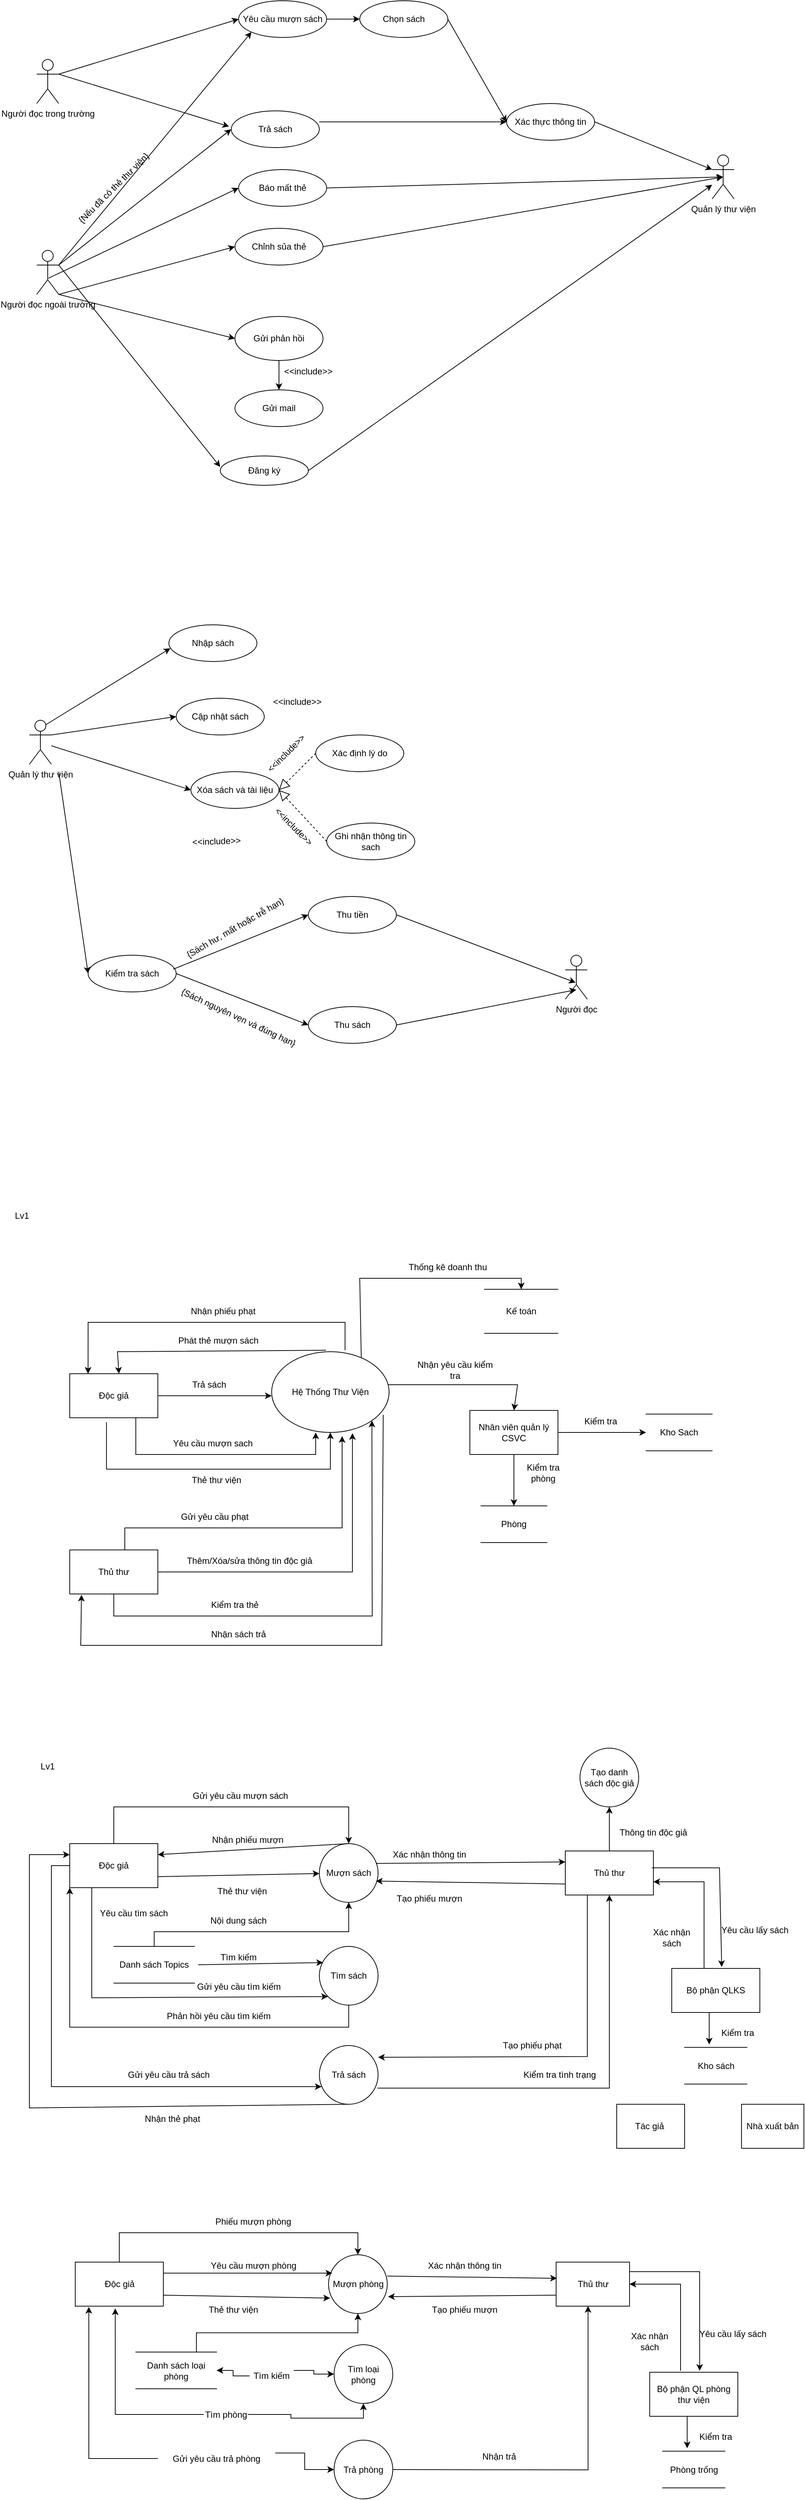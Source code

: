 <mxfile version="22.1.5" type="github">
  <diagram name="Page-1" id="CThevkXcVfSVk2Hkg_zm">
    <mxGraphModel dx="1386" dy="751" grid="1" gridSize="10" guides="1" tooltips="1" connect="1" arrows="1" fold="1" page="1" pageScale="1" pageWidth="1100" pageHeight="850" math="0" shadow="0">
      <root>
        <mxCell id="0" />
        <mxCell id="1" parent="0" />
        <mxCell id="GwhHAT8vdqStquLZt4F1-1" value="Người đọc trong trường" style="shape=umlActor;verticalLabelPosition=bottom;verticalAlign=top;html=1;" parent="1" vertex="1">
          <mxGeometry x="50" y="120" width="30" height="60" as="geometry" />
        </mxCell>
        <mxCell id="GwhHAT8vdqStquLZt4F1-3" value="Người đọc ngoài trường&lt;br&gt;" style="shape=umlActor;verticalLabelPosition=bottom;verticalAlign=top;html=1;" parent="1" vertex="1">
          <mxGeometry x="50" y="380" width="30" height="60" as="geometry" />
        </mxCell>
        <mxCell id="GwhHAT8vdqStquLZt4F1-9" value="Nhập sách" style="ellipse;whiteSpace=wrap;html=1;" parent="1" vertex="1">
          <mxGeometry x="230" y="890" width="120" height="50" as="geometry" />
        </mxCell>
        <mxCell id="GwhHAT8vdqStquLZt4F1-12" value="Xác thực thông tin&lt;br&gt;" style="ellipse;whiteSpace=wrap;html=1;" parent="1" vertex="1">
          <mxGeometry x="690" y="180" width="120" height="50" as="geometry" />
        </mxCell>
        <mxCell id="GwhHAT8vdqStquLZt4F1-13" value="Yêu cầu mượn sách" style="ellipse;whiteSpace=wrap;html=1;" parent="1" vertex="1">
          <mxGeometry x="325" y="40" width="120" height="50" as="geometry" />
        </mxCell>
        <mxCell id="GwhHAT8vdqStquLZt4F1-14" value="Đăng ký&lt;br&gt;" style="ellipse;whiteSpace=wrap;html=1;" parent="1" vertex="1">
          <mxGeometry x="300" y="660" width="120" height="40" as="geometry" />
        </mxCell>
        <mxCell id="GwhHAT8vdqStquLZt4F1-15" value="Trả sách&lt;br&gt;" style="ellipse;whiteSpace=wrap;html=1;" parent="1" vertex="1">
          <mxGeometry x="315" y="190" width="120" height="50" as="geometry" />
        </mxCell>
        <mxCell id="GwhHAT8vdqStquLZt4F1-16" value="Chọn sách" style="ellipse;whiteSpace=wrap;html=1;" parent="1" vertex="1">
          <mxGeometry x="490" y="40" width="120" height="50" as="geometry" />
        </mxCell>
        <mxCell id="GwhHAT8vdqStquLZt4F1-17" value="Chỉnh sủa thẻ" style="ellipse;whiteSpace=wrap;html=1;" parent="1" vertex="1">
          <mxGeometry x="320" y="350" width="120" height="50" as="geometry" />
        </mxCell>
        <mxCell id="GwhHAT8vdqStquLZt4F1-18" value="Báo mất thẻ&lt;br&gt;" style="ellipse;whiteSpace=wrap;html=1;" parent="1" vertex="1">
          <mxGeometry x="325" y="270" width="120" height="50" as="geometry" />
        </mxCell>
        <mxCell id="GwhHAT8vdqStquLZt4F1-23" value="Quản lý thư viện&lt;br&gt;" style="shape=umlActor;verticalLabelPosition=bottom;verticalAlign=top;html=1;" parent="1" vertex="1">
          <mxGeometry x="970" y="250" width="30" height="60" as="geometry" />
        </mxCell>
        <mxCell id="GwhHAT8vdqStquLZt4F1-29" value="{Nếu đã có thẻ thư viện}" style="text;html=1;strokeColor=none;fillColor=none;align=center;verticalAlign=middle;whiteSpace=wrap;rounded=0;rotation=-45;" parent="1" vertex="1">
          <mxGeometry x="80" y="280" width="150" height="30" as="geometry" />
        </mxCell>
        <mxCell id="GwhHAT8vdqStquLZt4F1-31" value="" style="endArrow=classic;html=1;rounded=0;exitX=1;exitY=0.333;exitDx=0;exitDy=0;exitPerimeter=0;entryX=0;entryY=0.372;entryDx=0;entryDy=0;entryPerimeter=0;" parent="1" source="GwhHAT8vdqStquLZt4F1-3" target="GwhHAT8vdqStquLZt4F1-14" edge="1">
          <mxGeometry width="50" height="50" relative="1" as="geometry">
            <mxPoint x="130" y="370" as="sourcePoint" />
            <mxPoint x="180" y="320" as="targetPoint" />
          </mxGeometry>
        </mxCell>
        <mxCell id="GwhHAT8vdqStquLZt4F1-32" value="" style="endArrow=classic;html=1;rounded=0;exitX=1;exitY=0.333;exitDx=0;exitDy=0;exitPerimeter=0;entryX=0;entryY=1;entryDx=0;entryDy=0;" parent="1" source="GwhHAT8vdqStquLZt4F1-3" target="GwhHAT8vdqStquLZt4F1-13" edge="1">
          <mxGeometry width="50" height="50" relative="1" as="geometry">
            <mxPoint x="90" y="410" as="sourcePoint" />
            <mxPoint x="210" y="640" as="targetPoint" />
          </mxGeometry>
        </mxCell>
        <mxCell id="GwhHAT8vdqStquLZt4F1-33" value="" style="endArrow=classic;html=1;rounded=0;exitX=1;exitY=0.333;exitDx=0;exitDy=0;exitPerimeter=0;entryX=0;entryY=0.5;entryDx=0;entryDy=0;" parent="1" source="GwhHAT8vdqStquLZt4F1-1" target="GwhHAT8vdqStquLZt4F1-13" edge="1">
          <mxGeometry width="50" height="50" relative="1" as="geometry">
            <mxPoint x="90" y="410" as="sourcePoint" />
            <mxPoint x="238" y="178" as="targetPoint" />
          </mxGeometry>
        </mxCell>
        <mxCell id="GwhHAT8vdqStquLZt4F1-35" value="" style="endArrow=classic;html=1;rounded=0;entryX=0;entryY=0.333;entryDx=0;entryDy=0;entryPerimeter=0;exitX=1;exitY=0.5;exitDx=0;exitDy=0;" parent="1" source="GwhHAT8vdqStquLZt4F1-12" target="GwhHAT8vdqStquLZt4F1-23" edge="1">
          <mxGeometry width="50" height="50" relative="1" as="geometry">
            <mxPoint x="520" y="410" as="sourcePoint" />
            <mxPoint x="570" y="360" as="targetPoint" />
          </mxGeometry>
        </mxCell>
        <mxCell id="GwhHAT8vdqStquLZt4F1-36" value="" style="endArrow=classic;html=1;rounded=0;exitX=1;exitY=0.333;exitDx=0;exitDy=0;exitPerimeter=0;entryX=0;entryY=0.5;entryDx=0;entryDy=0;" parent="1" source="GwhHAT8vdqStquLZt4F1-3" target="GwhHAT8vdqStquLZt4F1-15" edge="1">
          <mxGeometry width="50" height="50" relative="1" as="geometry">
            <mxPoint x="520" y="410" as="sourcePoint" />
            <mxPoint x="570" y="360" as="targetPoint" />
          </mxGeometry>
        </mxCell>
        <mxCell id="GwhHAT8vdqStquLZt4F1-39" value="" style="endArrow=classic;html=1;rounded=0;exitX=1;exitY=0.3;exitDx=0;exitDy=0;exitPerimeter=0;entryX=0;entryY=0.5;entryDx=0;entryDy=0;" parent="1" source="GwhHAT8vdqStquLZt4F1-15" target="GwhHAT8vdqStquLZt4F1-12" edge="1">
          <mxGeometry width="50" height="50" relative="1" as="geometry">
            <mxPoint x="455" y="370" as="sourcePoint" />
            <mxPoint x="605" y="310" as="targetPoint" />
          </mxGeometry>
        </mxCell>
        <mxCell id="GwhHAT8vdqStquLZt4F1-40" value="" style="endArrow=classic;html=1;rounded=0;exitX=1;exitY=0.5;exitDx=0;exitDy=0;" parent="1" source="GwhHAT8vdqStquLZt4F1-14" target="GwhHAT8vdqStquLZt4F1-23" edge="1">
          <mxGeometry width="50" height="50" relative="1" as="geometry">
            <mxPoint x="520" y="410" as="sourcePoint" />
            <mxPoint x="570" y="360" as="targetPoint" />
          </mxGeometry>
        </mxCell>
        <mxCell id="GwhHAT8vdqStquLZt4F1-41" value="" style="endArrow=classic;html=1;rounded=0;exitX=1;exitY=0.333;exitDx=0;exitDy=0;exitPerimeter=0;entryX=-0.025;entryY=0.425;entryDx=0;entryDy=0;entryPerimeter=0;" parent="1" source="GwhHAT8vdqStquLZt4F1-1" target="GwhHAT8vdqStquLZt4F1-15" edge="1">
          <mxGeometry width="50" height="50" relative="1" as="geometry">
            <mxPoint x="520" y="410" as="sourcePoint" />
            <mxPoint x="570" y="360" as="targetPoint" />
          </mxGeometry>
        </mxCell>
        <mxCell id="LSdpsTNp0pVtHRdQV1VZ-1" value="" style="endArrow=classic;html=1;rounded=0;entryX=0;entryY=0.5;entryDx=0;entryDy=0;exitX=1;exitY=0.5;exitDx=0;exitDy=0;" parent="1" source="GwhHAT8vdqStquLZt4F1-16" target="GwhHAT8vdqStquLZt4F1-12" edge="1">
          <mxGeometry width="50" height="50" relative="1" as="geometry">
            <mxPoint x="595" y="500" as="sourcePoint" />
            <mxPoint x="645" y="450" as="targetPoint" />
          </mxGeometry>
        </mxCell>
        <mxCell id="LSdpsTNp0pVtHRdQV1VZ-2" value="" style="endArrow=classic;html=1;rounded=0;entryX=0;entryY=0.5;entryDx=0;entryDy=0;exitX=1;exitY=0.5;exitDx=0;exitDy=0;" parent="1" source="GwhHAT8vdqStquLZt4F1-13" target="GwhHAT8vdqStquLZt4F1-16" edge="1">
          <mxGeometry width="50" height="50" relative="1" as="geometry">
            <mxPoint x="355" y="159.5" as="sourcePoint" />
            <mxPoint x="475" y="159.5" as="targetPoint" />
          </mxGeometry>
        </mxCell>
        <mxCell id="LSdpsTNp0pVtHRdQV1VZ-3" value="Gửi phản hồi" style="ellipse;whiteSpace=wrap;html=1;" parent="1" vertex="1">
          <mxGeometry x="320" y="470" width="120" height="60" as="geometry" />
        </mxCell>
        <mxCell id="LSdpsTNp0pVtHRdQV1VZ-4" value="Gửi mail" style="ellipse;whiteSpace=wrap;html=1;" parent="1" vertex="1">
          <mxGeometry x="320" y="570" width="120" height="50" as="geometry" />
        </mxCell>
        <mxCell id="LSdpsTNp0pVtHRdQV1VZ-5" value="" style="endArrow=classic;html=1;rounded=0;entryX=0.5;entryY=0;entryDx=0;entryDy=0;exitX=0.5;exitY=1;exitDx=0;exitDy=0;" parent="1" source="LSdpsTNp0pVtHRdQV1VZ-3" target="LSdpsTNp0pVtHRdQV1VZ-4" edge="1">
          <mxGeometry width="50" height="50" relative="1" as="geometry">
            <mxPoint x="610" y="420" as="sourcePoint" />
            <mxPoint x="660" y="370" as="targetPoint" />
          </mxGeometry>
        </mxCell>
        <mxCell id="LSdpsTNp0pVtHRdQV1VZ-6" value="" style="endArrow=classic;html=1;rounded=0;exitX=0.533;exitY=0.633;exitDx=0;exitDy=0;exitPerimeter=0;entryX=0;entryY=0.5;entryDx=0;entryDy=0;" parent="1" source="GwhHAT8vdqStquLZt4F1-3" target="GwhHAT8vdqStquLZt4F1-18" edge="1">
          <mxGeometry width="50" height="50" relative="1" as="geometry">
            <mxPoint x="520" y="490" as="sourcePoint" />
            <mxPoint x="570" y="440" as="targetPoint" />
          </mxGeometry>
        </mxCell>
        <mxCell id="LSdpsTNp0pVtHRdQV1VZ-7" value="" style="endArrow=classic;html=1;rounded=0;entryX=0;entryY=0.5;entryDx=0;entryDy=0;" parent="1" target="GwhHAT8vdqStquLZt4F1-17" edge="1">
          <mxGeometry width="50" height="50" relative="1" as="geometry">
            <mxPoint x="80" y="440" as="sourcePoint" />
            <mxPoint x="260" y="305" as="targetPoint" />
          </mxGeometry>
        </mxCell>
        <mxCell id="LSdpsTNp0pVtHRdQV1VZ-8" value="&amp;lt;&amp;lt;include&amp;gt;&amp;gt;" style="text;html=1;strokeColor=none;fillColor=none;align=center;verticalAlign=middle;whiteSpace=wrap;rounded=0;" parent="1" vertex="1">
          <mxGeometry x="390" y="530" width="60" height="30" as="geometry" />
        </mxCell>
        <mxCell id="LSdpsTNp0pVtHRdQV1VZ-9" value="" style="endArrow=classic;html=1;rounded=0;entryX=0.5;entryY=0.5;entryDx=0;entryDy=0;entryPerimeter=0;exitX=1;exitY=0.5;exitDx=0;exitDy=0;" parent="1" source="GwhHAT8vdqStquLZt4F1-18" target="GwhHAT8vdqStquLZt4F1-23" edge="1">
          <mxGeometry width="50" height="50" relative="1" as="geometry">
            <mxPoint x="470" y="310" as="sourcePoint" />
            <mxPoint x="700" y="345" as="targetPoint" />
          </mxGeometry>
        </mxCell>
        <mxCell id="LSdpsTNp0pVtHRdQV1VZ-10" value="" style="endArrow=classic;html=1;rounded=0;entryX=0.5;entryY=0.5;entryDx=0;entryDy=0;entryPerimeter=0;exitX=1;exitY=0.5;exitDx=0;exitDy=0;" parent="1" source="GwhHAT8vdqStquLZt4F1-17" target="GwhHAT8vdqStquLZt4F1-23" edge="1">
          <mxGeometry width="50" height="50" relative="1" as="geometry">
            <mxPoint x="380" y="305" as="sourcePoint" />
            <mxPoint x="995" y="290" as="targetPoint" />
          </mxGeometry>
        </mxCell>
        <mxCell id="LSdpsTNp0pVtHRdQV1VZ-16" value="" style="endArrow=classic;html=1;rounded=0;exitX=1;exitY=1;exitDx=0;exitDy=0;exitPerimeter=0;entryX=0;entryY=0.5;entryDx=0;entryDy=0;" parent="1" source="GwhHAT8vdqStquLZt4F1-3" target="LSdpsTNp0pVtHRdQV1VZ-3" edge="1">
          <mxGeometry width="50" height="50" relative="1" as="geometry">
            <mxPoint x="520" y="640" as="sourcePoint" />
            <mxPoint x="570" y="590" as="targetPoint" />
          </mxGeometry>
        </mxCell>
        <mxCell id="LSdpsTNp0pVtHRdQV1VZ-18" value="Quản lý thư viện&lt;br&gt;" style="shape=umlActor;verticalLabelPosition=bottom;verticalAlign=top;html=1;" parent="1" vertex="1">
          <mxGeometry x="40" y="1020" width="30" height="60" as="geometry" />
        </mxCell>
        <mxCell id="LSdpsTNp0pVtHRdQV1VZ-19" value="Cập nhật sách" style="ellipse;whiteSpace=wrap;html=1;" parent="1" vertex="1">
          <mxGeometry x="240" y="990" width="120" height="50" as="geometry" />
        </mxCell>
        <mxCell id="LSdpsTNp0pVtHRdQV1VZ-20" value="Xóa sách và tài liệu" style="ellipse;whiteSpace=wrap;html=1;" parent="1" vertex="1">
          <mxGeometry x="260" y="1090" width="120" height="50" as="geometry" />
        </mxCell>
        <mxCell id="LSdpsTNp0pVtHRdQV1VZ-23" value="Xác định lý do" style="ellipse;whiteSpace=wrap;html=1;" parent="1" vertex="1">
          <mxGeometry x="430" y="1040" width="120" height="50" as="geometry" />
        </mxCell>
        <mxCell id="LSdpsTNp0pVtHRdQV1VZ-24" value="Ghi nhận thông tin sach" style="ellipse;whiteSpace=wrap;html=1;" parent="1" vertex="1">
          <mxGeometry x="445" y="1160" width="120" height="50" as="geometry" />
        </mxCell>
        <mxCell id="LSdpsTNp0pVtHRdQV1VZ-26" value="" style="endArrow=block;dashed=1;endFill=0;endSize=12;html=1;rounded=0;entryX=1;entryY=0.5;entryDx=0;entryDy=0;exitX=0;exitY=0.5;exitDx=0;exitDy=0;" parent="1" source="LSdpsTNp0pVtHRdQV1VZ-24" target="LSdpsTNp0pVtHRdQV1VZ-20" edge="1">
          <mxGeometry width="160" relative="1" as="geometry">
            <mxPoint x="470" y="1200" as="sourcePoint" />
            <mxPoint x="630" y="1200" as="targetPoint" />
          </mxGeometry>
        </mxCell>
        <mxCell id="LSdpsTNp0pVtHRdQV1VZ-27" value="" style="endArrow=block;dashed=1;endFill=0;endSize=12;html=1;rounded=0;entryX=1;entryY=0.5;entryDx=0;entryDy=0;exitX=0;exitY=0.5;exitDx=0;exitDy=0;" parent="1" source="LSdpsTNp0pVtHRdQV1VZ-23" target="LSdpsTNp0pVtHRdQV1VZ-20" edge="1">
          <mxGeometry width="160" relative="1" as="geometry">
            <mxPoint x="440" y="1175" as="sourcePoint" />
            <mxPoint x="390" y="1125" as="targetPoint" />
          </mxGeometry>
        </mxCell>
        <mxCell id="LSdpsTNp0pVtHRdQV1VZ-28" value="" style="endArrow=classic;html=1;rounded=0;entryX=0;entryY=0.5;entryDx=0;entryDy=0;" parent="1" source="LSdpsTNp0pVtHRdQV1VZ-18" target="LSdpsTNp0pVtHRdQV1VZ-20" edge="1">
          <mxGeometry width="50" height="50" relative="1" as="geometry">
            <mxPoint x="520" y="1220" as="sourcePoint" />
            <mxPoint x="570" y="1170" as="targetPoint" />
          </mxGeometry>
        </mxCell>
        <mxCell id="LSdpsTNp0pVtHRdQV1VZ-29" value="&amp;lt;&amp;lt;include&amp;gt;&amp;gt;" style="text;html=1;strokeColor=none;fillColor=none;align=center;verticalAlign=middle;whiteSpace=wrap;rounded=0;" parent="1" vertex="1">
          <mxGeometry x="375" y="980" width="60" height="30" as="geometry" />
        </mxCell>
        <mxCell id="LSdpsTNp0pVtHRdQV1VZ-30" value="&amp;lt;&amp;lt;include&amp;gt;&amp;gt;" style="text;html=1;strokeColor=none;fillColor=none;align=center;verticalAlign=middle;whiteSpace=wrap;rounded=0;rotation=45;" parent="1" vertex="1">
          <mxGeometry x="370" y="1150" width="60" height="30" as="geometry" />
        </mxCell>
        <mxCell id="LSdpsTNp0pVtHRdQV1VZ-31" value="&amp;lt;&amp;lt;include&amp;gt;&amp;gt;" style="text;html=1;strokeColor=none;fillColor=none;align=center;verticalAlign=middle;whiteSpace=wrap;rounded=0;rotation=-45;" parent="1" vertex="1">
          <mxGeometry x="360" y="1050" width="60" height="30" as="geometry" />
        </mxCell>
        <mxCell id="LSdpsTNp0pVtHRdQV1VZ-33" value="" style="endArrow=classic;html=1;rounded=0;exitX=1;exitY=1;exitDx=0;exitDy=0;exitPerimeter=0;entryX=0;entryY=0.5;entryDx=0;entryDy=0;" parent="1" target="LSdpsTNp0pVtHRdQV1VZ-38" edge="1">
          <mxGeometry width="50" height="50" relative="1" as="geometry">
            <mxPoint x="80" y="1090" as="sourcePoint" />
            <mxPoint x="240" y="1215" as="targetPoint" />
          </mxGeometry>
        </mxCell>
        <mxCell id="LSdpsTNp0pVtHRdQV1VZ-34" value="" style="endArrow=classic;html=1;rounded=0;entryX=0;entryY=0.5;entryDx=0;entryDy=0;exitX=1;exitY=0.333;exitDx=0;exitDy=0;exitPerimeter=0;" parent="1" source="LSdpsTNp0pVtHRdQV1VZ-18" target="LSdpsTNp0pVtHRdQV1VZ-19" edge="1">
          <mxGeometry width="50" height="50" relative="1" as="geometry">
            <mxPoint x="80" y="1065" as="sourcePoint" />
            <mxPoint x="270" y="1125" as="targetPoint" />
          </mxGeometry>
        </mxCell>
        <mxCell id="LSdpsTNp0pVtHRdQV1VZ-35" value="" style="endArrow=classic;html=1;rounded=0;entryX=0.017;entryY=0.64;entryDx=0;entryDy=0;exitX=0.75;exitY=0.1;exitDx=0;exitDy=0;exitPerimeter=0;entryPerimeter=0;" parent="1" source="LSdpsTNp0pVtHRdQV1VZ-18" target="GwhHAT8vdqStquLZt4F1-9" edge="1">
          <mxGeometry width="50" height="50" relative="1" as="geometry">
            <mxPoint x="80" y="1050" as="sourcePoint" />
            <mxPoint x="240" y="1035" as="targetPoint" />
          </mxGeometry>
        </mxCell>
        <mxCell id="LSdpsTNp0pVtHRdQV1VZ-38" value="Kiểm tra sách" style="ellipse;whiteSpace=wrap;html=1;" parent="1" vertex="1">
          <mxGeometry x="120" y="1340" width="120" height="50" as="geometry" />
        </mxCell>
        <mxCell id="9his-gwyOrUeTBy2ExzK-1" value="Người đọc&lt;br&gt;" style="shape=umlActor;verticalLabelPosition=bottom;verticalAlign=top;html=1;" parent="1" vertex="1">
          <mxGeometry x="770" y="1340" width="30" height="60" as="geometry" />
        </mxCell>
        <mxCell id="9his-gwyOrUeTBy2ExzK-3" value="&amp;lt;&amp;lt;include&amp;gt;&amp;gt;" style="text;html=1;strokeColor=none;fillColor=none;align=center;verticalAlign=middle;whiteSpace=wrap;rounded=0;rotation=-2;" parent="1" vertex="1">
          <mxGeometry x="265" y="1170" width="60" height="30" as="geometry" />
        </mxCell>
        <mxCell id="9his-gwyOrUeTBy2ExzK-4" value="" style="endArrow=classic;html=1;rounded=0;entryX=0.467;entryY=0.621;entryDx=0;entryDy=0;entryPerimeter=0;exitX=1;exitY=0.5;exitDx=0;exitDy=0;" parent="1" source="9his-gwyOrUeTBy2ExzK-8" target="9his-gwyOrUeTBy2ExzK-1" edge="1">
          <mxGeometry width="50" height="50" relative="1" as="geometry">
            <mxPoint x="550" y="1267" as="sourcePoint" />
            <mxPoint x="570" y="1140" as="targetPoint" />
          </mxGeometry>
        </mxCell>
        <mxCell id="9his-gwyOrUeTBy2ExzK-8" value="Thu tiền" style="ellipse;whiteSpace=wrap;html=1;" parent="1" vertex="1">
          <mxGeometry x="420" y="1260" width="120" height="50" as="geometry" />
        </mxCell>
        <mxCell id="9his-gwyOrUeTBy2ExzK-9" value="Thu sách" style="ellipse;whiteSpace=wrap;html=1;" parent="1" vertex="1">
          <mxGeometry x="420" y="1410" width="120" height="50" as="geometry" />
        </mxCell>
        <mxCell id="9his-gwyOrUeTBy2ExzK-10" value="" style="endArrow=classic;html=1;rounded=0;entryX=0.5;entryY=0.783;entryDx=0;entryDy=0;entryPerimeter=0;exitX=1;exitY=0.5;exitDx=0;exitDy=0;" parent="1" source="9his-gwyOrUeTBy2ExzK-9" target="9his-gwyOrUeTBy2ExzK-1" edge="1">
          <mxGeometry width="50" height="50" relative="1" as="geometry">
            <mxPoint x="550" y="1295" as="sourcePoint" />
            <mxPoint x="794" y="1387" as="targetPoint" />
          </mxGeometry>
        </mxCell>
        <mxCell id="9his-gwyOrUeTBy2ExzK-11" value="" style="endArrow=classic;html=1;rounded=0;exitX=0.967;exitY=0.38;exitDx=0;exitDy=0;exitPerimeter=0;entryX=0;entryY=0.5;entryDx=0;entryDy=0;" parent="1" source="LSdpsTNp0pVtHRdQV1VZ-38" target="9his-gwyOrUeTBy2ExzK-8" edge="1">
          <mxGeometry width="50" height="50" relative="1" as="geometry">
            <mxPoint x="520" y="1360" as="sourcePoint" />
            <mxPoint x="570" y="1310" as="targetPoint" />
          </mxGeometry>
        </mxCell>
        <mxCell id="9his-gwyOrUeTBy2ExzK-12" value="" style="endArrow=classic;html=1;rounded=0;exitX=1;exitY=0.5;exitDx=0;exitDy=0;entryX=0;entryY=0.5;entryDx=0;entryDy=0;" parent="1" source="LSdpsTNp0pVtHRdQV1VZ-38" target="9his-gwyOrUeTBy2ExzK-9" edge="1">
          <mxGeometry width="50" height="50" relative="1" as="geometry">
            <mxPoint x="246" y="1369" as="sourcePoint" />
            <mxPoint x="430" y="1295" as="targetPoint" />
          </mxGeometry>
        </mxCell>
        <mxCell id="9his-gwyOrUeTBy2ExzK-13" value="{Sách hư, mất hoặc trễ hạn}" style="text;html=1;strokeColor=none;fillColor=none;align=center;verticalAlign=middle;whiteSpace=wrap;rounded=0;rotation=-30;" parent="1" vertex="1">
          <mxGeometry x="237.55" y="1288.07" width="164.91" height="30" as="geometry" />
        </mxCell>
        <mxCell id="9his-gwyOrUeTBy2ExzK-14" value="{Sách nguyên vẹn và đúng hạn}&lt;br&gt;" style="text;html=1;strokeColor=none;fillColor=none;align=center;verticalAlign=middle;whiteSpace=wrap;rounded=0;rotation=25;" parent="1" vertex="1">
          <mxGeometry x="220" y="1410" width="210" height="30" as="geometry" />
        </mxCell>
        <mxCell id="BRE85FxFn0TpoVly3JEj-2" value="Hệ Thống Thư Viện&lt;br&gt;" style="ellipse;whiteSpace=wrap;html=1;" parent="1" vertex="1">
          <mxGeometry x="370" y="1880" width="160" height="110" as="geometry" />
        </mxCell>
        <mxCell id="BRE85FxFn0TpoVly3JEj-3" value="Kế toán" style="shape=partialRectangle;whiteSpace=wrap;html=1;top=0;bottom=0;fillColor=none;direction=south;" parent="1" vertex="1">
          <mxGeometry x="660" y="1795" width="100" height="60" as="geometry" />
        </mxCell>
        <mxCell id="BRE85FxFn0TpoVly3JEj-4" value="Kho Sach" style="shape=partialRectangle;whiteSpace=wrap;html=1;top=0;bottom=0;fillColor=none;direction=south;" parent="1" vertex="1">
          <mxGeometry x="880" y="1965" width="90" height="50" as="geometry" />
        </mxCell>
        <mxCell id="BRE85FxFn0TpoVly3JEj-5" value="Độc giả&lt;br&gt;" style="rounded=0;whiteSpace=wrap;html=1;" parent="1" vertex="1">
          <mxGeometry x="95" y="1910" width="120" height="60" as="geometry" />
        </mxCell>
        <mxCell id="BRE85FxFn0TpoVly3JEj-6" value="Thủ thư" style="rounded=0;whiteSpace=wrap;html=1;" parent="1" vertex="1">
          <mxGeometry x="95" y="2150" width="120" height="60" as="geometry" />
        </mxCell>
        <mxCell id="BRE85FxFn0TpoVly3JEj-9" value="Lv1&lt;br&gt;" style="text;html=1;strokeColor=none;fillColor=none;align=center;verticalAlign=middle;whiteSpace=wrap;rounded=0;" parent="1" vertex="1">
          <mxGeometry y="1680" width="60" height="30" as="geometry" />
        </mxCell>
        <mxCell id="BRE85FxFn0TpoVly3JEj-10" value="" style="endArrow=classic;html=1;rounded=0;exitX=0.417;exitY=1.1;exitDx=0;exitDy=0;exitPerimeter=0;entryX=0.5;entryY=1;entryDx=0;entryDy=0;" parent="1" source="BRE85FxFn0TpoVly3JEj-5" target="BRE85FxFn0TpoVly3JEj-2" edge="1">
          <mxGeometry width="50" height="50" relative="1" as="geometry">
            <mxPoint x="150" y="2020" as="sourcePoint" />
            <mxPoint x="530" y="2040" as="targetPoint" />
            <Array as="points">
              <mxPoint x="145" y="2040" />
              <mxPoint x="290" y="2040" />
              <mxPoint x="450" y="2040" />
            </Array>
          </mxGeometry>
        </mxCell>
        <mxCell id="BRE85FxFn0TpoVly3JEj-11" value="Thẻ thư viện&lt;br&gt;" style="text;html=1;strokeColor=none;fillColor=none;align=center;verticalAlign=middle;whiteSpace=wrap;rounded=0;" parent="1" vertex="1">
          <mxGeometry x="250" y="2040" width="90" height="30" as="geometry" />
        </mxCell>
        <mxCell id="BRE85FxFn0TpoVly3JEj-12" value="" style="endArrow=classic;html=1;rounded=0;exitX=0.75;exitY=1;exitDx=0;exitDy=0;entryX=0.375;entryY=1;entryDx=0;entryDy=0;entryPerimeter=0;" parent="1" source="BRE85FxFn0TpoVly3JEj-5" target="BRE85FxFn0TpoVly3JEj-2" edge="1">
          <mxGeometry width="50" height="50" relative="1" as="geometry">
            <mxPoint x="180" y="2010" as="sourcePoint" />
            <mxPoint x="420" y="2010" as="targetPoint" />
            <Array as="points">
              <mxPoint x="185" y="2020" />
              <mxPoint x="300" y="2020" />
              <mxPoint x="430" y="2020" />
            </Array>
          </mxGeometry>
        </mxCell>
        <mxCell id="BRE85FxFn0TpoVly3JEj-13" value="Yêu cầu mượn sach" style="text;html=1;strokeColor=none;fillColor=none;align=center;verticalAlign=middle;whiteSpace=wrap;rounded=0;" parent="1" vertex="1">
          <mxGeometry x="215" y="1990" width="150" height="30" as="geometry" />
        </mxCell>
        <mxCell id="BRE85FxFn0TpoVly3JEj-14" value="" style="endArrow=classic;html=1;rounded=0;exitX=0.988;exitY=0.409;exitDx=0;exitDy=0;exitPerimeter=0;entryX=0.5;entryY=0;entryDx=0;entryDy=0;" parent="1" source="BRE85FxFn0TpoVly3JEj-2" target="5RZ2RsW3I0UHarwhYdPN-3" edge="1">
          <mxGeometry width="50" height="50" relative="1" as="geometry">
            <mxPoint x="560" y="1940" as="sourcePoint" />
            <mxPoint x="710" y="1970" as="targetPoint" />
            <Array as="points">
              <mxPoint x="705" y="1925" />
            </Array>
          </mxGeometry>
        </mxCell>
        <mxCell id="BRE85FxFn0TpoVly3JEj-16" value="" style="endArrow=classic;html=1;rounded=0;exitX=0.463;exitY=-0.018;exitDx=0;exitDy=0;exitPerimeter=0;entryX=0.558;entryY=0;entryDx=0;entryDy=0;entryPerimeter=0;" parent="1" source="BRE85FxFn0TpoVly3JEj-2" target="BRE85FxFn0TpoVly3JEj-5" edge="1">
          <mxGeometry width="50" height="50" relative="1" as="geometry">
            <mxPoint x="350" y="1880" as="sourcePoint" />
            <mxPoint x="170" y="1880" as="targetPoint" />
            <Array as="points">
              <mxPoint x="160" y="1880" />
            </Array>
          </mxGeometry>
        </mxCell>
        <mxCell id="BRE85FxFn0TpoVly3JEj-17" value="Phát thẻ mượn sách" style="text;html=1;strokeColor=none;fillColor=none;align=center;verticalAlign=middle;whiteSpace=wrap;rounded=0;" parent="1" vertex="1">
          <mxGeometry x="240" y="1850" width="115" height="30" as="geometry" />
        </mxCell>
        <mxCell id="BRE85FxFn0TpoVly3JEj-18" value="" style="endArrow=classic;html=1;rounded=0;exitX=0.5;exitY=1;exitDx=0;exitDy=0;entryX=1;entryY=1;entryDx=0;entryDy=0;" parent="1" source="BRE85FxFn0TpoVly3JEj-6" target="BRE85FxFn0TpoVly3JEj-2" edge="1">
          <mxGeometry width="50" height="50" relative="1" as="geometry">
            <mxPoint x="290" y="2210" as="sourcePoint" />
            <mxPoint x="340" y="2160" as="targetPoint" />
            <Array as="points">
              <mxPoint x="155" y="2240" />
              <mxPoint x="507" y="2240" />
            </Array>
          </mxGeometry>
        </mxCell>
        <mxCell id="BRE85FxFn0TpoVly3JEj-19" value="Kiểm tra thẻ&lt;br&gt;" style="text;html=1;strokeColor=none;fillColor=none;align=center;verticalAlign=middle;whiteSpace=wrap;rounded=0;" parent="1" vertex="1">
          <mxGeometry x="275" y="2210" width="90" height="30" as="geometry" />
        </mxCell>
        <mxCell id="BRE85FxFn0TpoVly3JEj-20" value="" style="endArrow=classic;html=1;rounded=0;exitX=1;exitY=0.5;exitDx=0;exitDy=0;entryX=0.688;entryY=1.009;entryDx=0;entryDy=0;entryPerimeter=0;" parent="1" source="BRE85FxFn0TpoVly3JEj-6" target="BRE85FxFn0TpoVly3JEj-2" edge="1">
          <mxGeometry width="50" height="50" relative="1" as="geometry">
            <mxPoint x="260" y="2185" as="sourcePoint" />
            <mxPoint x="460" y="2170" as="targetPoint" />
            <Array as="points">
              <mxPoint x="480" y="2180" />
            </Array>
          </mxGeometry>
        </mxCell>
        <mxCell id="BRE85FxFn0TpoVly3JEj-21" value="Thêm/Xóa/sửa thông tin độc giả" style="text;html=1;strokeColor=none;fillColor=none;align=center;verticalAlign=middle;whiteSpace=wrap;rounded=0;" parent="1" vertex="1">
          <mxGeometry x="250" y="2150" width="180" height="30" as="geometry" />
        </mxCell>
        <mxCell id="BRE85FxFn0TpoVly3JEj-22" value="" style="endArrow=classic;html=1;rounded=0;entryX=0.6;entryY=1.045;entryDx=0;entryDy=0;entryPerimeter=0;" parent="1" target="BRE85FxFn0TpoVly3JEj-2" edge="1">
          <mxGeometry width="50" height="50" relative="1" as="geometry">
            <mxPoint x="170" y="2150" as="sourcePoint" />
            <mxPoint x="270" y="2100" as="targetPoint" />
            <Array as="points">
              <mxPoint x="170" y="2120" />
              <mxPoint x="466" y="2120" />
            </Array>
          </mxGeometry>
        </mxCell>
        <mxCell id="BRE85FxFn0TpoVly3JEj-23" value="" style="endArrow=classic;html=1;rounded=0;" parent="1" edge="1">
          <mxGeometry width="50" height="50" relative="1" as="geometry">
            <mxPoint x="215" y="1940" as="sourcePoint" />
            <mxPoint x="370" y="1940" as="targetPoint" />
          </mxGeometry>
        </mxCell>
        <mxCell id="BRE85FxFn0TpoVly3JEj-25" value="Gửi yêu cầu phạt&lt;br&gt;" style="text;html=1;strokeColor=none;fillColor=none;align=center;verticalAlign=middle;whiteSpace=wrap;rounded=0;" parent="1" vertex="1">
          <mxGeometry x="230" y="2090" width="125" height="30" as="geometry" />
        </mxCell>
        <mxCell id="BRE85FxFn0TpoVly3JEj-26" value="Trả sách" style="text;html=1;strokeColor=none;fillColor=none;align=center;verticalAlign=middle;whiteSpace=wrap;rounded=0;" parent="1" vertex="1">
          <mxGeometry x="255" y="1910" width="60" height="30" as="geometry" />
        </mxCell>
        <mxCell id="BRE85FxFn0TpoVly3JEj-27" value="" style="endArrow=classic;html=1;rounded=0;exitX=0.95;exitY=0.782;exitDx=0;exitDy=0;exitPerimeter=0;entryX=0.133;entryY=1.017;entryDx=0;entryDy=0;entryPerimeter=0;" parent="1" source="BRE85FxFn0TpoVly3JEj-2" target="BRE85FxFn0TpoVly3JEj-6" edge="1">
          <mxGeometry width="50" height="50" relative="1" as="geometry">
            <mxPoint x="520" y="1990" as="sourcePoint" />
            <mxPoint x="110" y="2280" as="targetPoint" />
            <Array as="points">
              <mxPoint x="520" y="2280" />
              <mxPoint x="110" y="2280" />
            </Array>
          </mxGeometry>
        </mxCell>
        <mxCell id="BRE85FxFn0TpoVly3JEj-28" value="Nhận sách trả" style="text;html=1;strokeColor=none;fillColor=none;align=center;verticalAlign=middle;whiteSpace=wrap;rounded=0;" parent="1" vertex="1">
          <mxGeometry x="280" y="2250" width="90" height="30" as="geometry" />
        </mxCell>
        <mxCell id="BRE85FxFn0TpoVly3JEj-29" value="" style="endArrow=classic;html=1;rounded=0;entryX=0.208;entryY=0;entryDx=0;entryDy=0;entryPerimeter=0;exitX=0.625;exitY=-0.018;exitDx=0;exitDy=0;exitPerimeter=0;" parent="1" source="BRE85FxFn0TpoVly3JEj-2" target="BRE85FxFn0TpoVly3JEj-5" edge="1">
          <mxGeometry width="50" height="50" relative="1" as="geometry">
            <mxPoint x="460" y="1840" as="sourcePoint" />
            <mxPoint x="132" y="1872" as="targetPoint" />
            <Array as="points">
              <mxPoint x="470" y="1840" />
              <mxPoint x="120" y="1840" />
            </Array>
          </mxGeometry>
        </mxCell>
        <mxCell id="BRE85FxFn0TpoVly3JEj-30" value="Nhận phiếu phạt&lt;br&gt;" style="text;html=1;strokeColor=none;fillColor=none;align=center;verticalAlign=middle;whiteSpace=wrap;rounded=0;" parent="1" vertex="1">
          <mxGeometry x="237.55" y="1810" width="132.45" height="30" as="geometry" />
        </mxCell>
        <mxCell id="BRE85FxFn0TpoVly3JEj-32" value="Phòng&lt;br&gt;" style="shape=partialRectangle;whiteSpace=wrap;html=1;top=0;bottom=0;fillColor=none;direction=south;" parent="1" vertex="1">
          <mxGeometry x="655" y="2090" width="90" height="50" as="geometry" />
        </mxCell>
        <mxCell id="BRE85FxFn0TpoVly3JEj-35" value="" style="endArrow=classic;html=1;rounded=0;exitX=0.763;exitY=0.075;exitDx=0;exitDy=0;exitPerimeter=0;entryX=0;entryY=0.5;entryDx=0;entryDy=0;" parent="1" source="BRE85FxFn0TpoVly3JEj-2" target="BRE85FxFn0TpoVly3JEj-3" edge="1">
          <mxGeometry width="50" height="50" relative="1" as="geometry">
            <mxPoint x="520" y="2100" as="sourcePoint" />
            <mxPoint x="710" y="1780" as="targetPoint" />
            <Array as="points">
              <mxPoint x="490" y="1780" />
              <mxPoint x="710" y="1780" />
            </Array>
          </mxGeometry>
        </mxCell>
        <mxCell id="BRE85FxFn0TpoVly3JEj-36" value="Thống kê doanh thu&lt;br&gt;" style="text;html=1;strokeColor=none;fillColor=none;align=center;verticalAlign=middle;whiteSpace=wrap;rounded=0;" parent="1" vertex="1">
          <mxGeometry x="550" y="1750" width="120" height="30" as="geometry" />
        </mxCell>
        <mxCell id="5RZ2RsW3I0UHarwhYdPN-3" value="Nhân viên quản lý CSVC" style="rounded=0;whiteSpace=wrap;html=1;" vertex="1" parent="1">
          <mxGeometry x="640" y="1960" width="120" height="60" as="geometry" />
        </mxCell>
        <mxCell id="5RZ2RsW3I0UHarwhYdPN-4" value="Kiểm tra&amp;nbsp;" style="text;html=1;strokeColor=none;fillColor=none;align=center;verticalAlign=middle;whiteSpace=wrap;rounded=0;" vertex="1" parent="1">
          <mxGeometry x="790" y="1960" width="60" height="30" as="geometry" />
        </mxCell>
        <mxCell id="5RZ2RsW3I0UHarwhYdPN-5" value="" style="endArrow=classic;html=1;rounded=0;entryX=0.5;entryY=1;entryDx=0;entryDy=0;exitX=1;exitY=0.5;exitDx=0;exitDy=0;" edge="1" parent="1" source="5RZ2RsW3I0UHarwhYdPN-3" target="BRE85FxFn0TpoVly3JEj-4">
          <mxGeometry width="50" height="50" relative="1" as="geometry">
            <mxPoint x="520" y="2160" as="sourcePoint" />
            <mxPoint x="570" y="2110" as="targetPoint" />
          </mxGeometry>
        </mxCell>
        <mxCell id="5RZ2RsW3I0UHarwhYdPN-6" value="Nhận yêu cầu kiểm tra" style="text;html=1;strokeColor=none;fillColor=none;align=center;verticalAlign=middle;whiteSpace=wrap;rounded=0;" vertex="1" parent="1">
          <mxGeometry x="565" y="1890" width="110" height="30" as="geometry" />
        </mxCell>
        <mxCell id="5RZ2RsW3I0UHarwhYdPN-8" value="Kiểm tra phòng" style="text;html=1;strokeColor=none;fillColor=none;align=center;verticalAlign=middle;whiteSpace=wrap;rounded=0;" vertex="1" parent="1">
          <mxGeometry x="710" y="2030" width="60" height="30" as="geometry" />
        </mxCell>
        <mxCell id="5RZ2RsW3I0UHarwhYdPN-9" value="" style="endArrow=classic;html=1;rounded=0;entryX=0;entryY=0.5;entryDx=0;entryDy=0;exitX=0.5;exitY=1;exitDx=0;exitDy=0;" edge="1" parent="1" source="5RZ2RsW3I0UHarwhYdPN-3" target="BRE85FxFn0TpoVly3JEj-32">
          <mxGeometry width="50" height="50" relative="1" as="geometry">
            <mxPoint x="680" y="2060" as="sourcePoint" />
            <mxPoint x="800" y="2060" as="targetPoint" />
          </mxGeometry>
        </mxCell>
        <mxCell id="5RZ2RsW3I0UHarwhYdPN-24" value="Độc giả&lt;br&gt;" style="rounded=0;whiteSpace=wrap;html=1;" vertex="1" parent="1">
          <mxGeometry x="95" y="2550" width="120" height="60" as="geometry" />
        </mxCell>
        <mxCell id="5RZ2RsW3I0UHarwhYdPN-26" value="Mượn sách" style="ellipse;whiteSpace=wrap;html=1;aspect=fixed;" vertex="1" parent="1">
          <mxGeometry x="435" y="2550" width="80" height="80" as="geometry" />
        </mxCell>
        <mxCell id="5RZ2RsW3I0UHarwhYdPN-27" value="" style="endArrow=classic;html=1;rounded=0;exitX=1;exitY=0.75;exitDx=0;exitDy=0;" edge="1" parent="1" source="5RZ2RsW3I0UHarwhYdPN-24" target="5RZ2RsW3I0UHarwhYdPN-26">
          <mxGeometry width="50" height="50" relative="1" as="geometry">
            <mxPoint x="255" y="2660" as="sourcePoint" />
            <mxPoint x="305" y="2610" as="targetPoint" />
          </mxGeometry>
        </mxCell>
        <mxCell id="5RZ2RsW3I0UHarwhYdPN-28" value="Thẻ thư viện" style="text;html=1;strokeColor=none;fillColor=none;align=center;verticalAlign=middle;whiteSpace=wrap;rounded=0;" vertex="1" parent="1">
          <mxGeometry x="290" y="2600" width="80" height="30" as="geometry" />
        </mxCell>
        <mxCell id="5RZ2RsW3I0UHarwhYdPN-29" value="" style="endArrow=classic;html=1;rounded=0;exitX=0.5;exitY=0;exitDx=0;exitDy=0;entryX=1;entryY=0.25;entryDx=0;entryDy=0;" edge="1" parent="1" source="5RZ2RsW3I0UHarwhYdPN-26" target="5RZ2RsW3I0UHarwhYdPN-24">
          <mxGeometry width="50" height="50" relative="1" as="geometry">
            <mxPoint x="520" y="2330" as="sourcePoint" />
            <mxPoint x="570" y="2280" as="targetPoint" />
          </mxGeometry>
        </mxCell>
        <mxCell id="5RZ2RsW3I0UHarwhYdPN-30" value="Nhận phiếu mượn" style="text;html=1;strokeColor=none;fillColor=none;align=center;verticalAlign=middle;whiteSpace=wrap;rounded=0;" vertex="1" parent="1">
          <mxGeometry x="285" y="2530" width="105" height="30" as="geometry" />
        </mxCell>
        <mxCell id="5RZ2RsW3I0UHarwhYdPN-31" value="Thủ thư" style="rounded=0;whiteSpace=wrap;html=1;" vertex="1" parent="1">
          <mxGeometry x="770" y="2560" width="120" height="60" as="geometry" />
        </mxCell>
        <mxCell id="5RZ2RsW3I0UHarwhYdPN-33" value="Tìm sách" style="ellipse;whiteSpace=wrap;html=1;aspect=fixed;" vertex="1" parent="1">
          <mxGeometry x="435" y="2690" width="80" height="80" as="geometry" />
        </mxCell>
        <mxCell id="5RZ2RsW3I0UHarwhYdPN-34" value="Trả sách" style="ellipse;whiteSpace=wrap;html=1;aspect=fixed;" vertex="1" parent="1">
          <mxGeometry x="435" y="2825" width="80" height="80" as="geometry" />
        </mxCell>
        <mxCell id="5RZ2RsW3I0UHarwhYdPN-36" value="" style="endArrow=classic;html=1;rounded=0;entryX=0.063;entryY=0.275;entryDx=0;entryDy=0;entryPerimeter=0;" edge="1" parent="1" target="5RZ2RsW3I0UHarwhYdPN-33">
          <mxGeometry width="50" height="50" relative="1" as="geometry">
            <mxPoint x="270" y="2715" as="sourcePoint" />
            <mxPoint x="305" y="2690" as="targetPoint" />
          </mxGeometry>
        </mxCell>
        <mxCell id="5RZ2RsW3I0UHarwhYdPN-37" value="Tìm kiếm" style="text;html=1;strokeColor=none;fillColor=none;align=center;verticalAlign=middle;whiteSpace=wrap;rounded=0;" vertex="1" parent="1">
          <mxGeometry x="295" y="2690" width="60" height="30" as="geometry" />
        </mxCell>
        <mxCell id="5RZ2RsW3I0UHarwhYdPN-38" value="Danh sách Topics" style="shape=partialRectangle;whiteSpace=wrap;html=1;top=0;bottom=0;fillColor=none;direction=south;" vertex="1" parent="1">
          <mxGeometry x="155" y="2690" width="110" height="50" as="geometry" />
        </mxCell>
        <mxCell id="5RZ2RsW3I0UHarwhYdPN-39" value="" style="endArrow=classic;html=1;rounded=0;exitX=0.5;exitY=0;exitDx=0;exitDy=0;entryX=0.5;entryY=0;entryDx=0;entryDy=0;" edge="1" parent="1" source="5RZ2RsW3I0UHarwhYdPN-24" target="5RZ2RsW3I0UHarwhYdPN-26">
          <mxGeometry width="50" height="50" relative="1" as="geometry">
            <mxPoint x="265" y="2490" as="sourcePoint" />
            <mxPoint x="315" y="2440" as="targetPoint" />
            <Array as="points">
              <mxPoint x="155" y="2500" />
              <mxPoint x="475" y="2500" />
            </Array>
          </mxGeometry>
        </mxCell>
        <mxCell id="5RZ2RsW3I0UHarwhYdPN-40" value="Gửi yêu cầu mượn sách" style="text;html=1;strokeColor=none;fillColor=none;align=center;verticalAlign=middle;whiteSpace=wrap;rounded=0;" vertex="1" parent="1">
          <mxGeometry x="255" y="2470" width="145" height="30" as="geometry" />
        </mxCell>
        <mxCell id="5RZ2RsW3I0UHarwhYdPN-41" value="" style="endArrow=classic;html=1;rounded=0;exitX=0.25;exitY=1;exitDx=0;exitDy=0;entryX=0;entryY=1;entryDx=0;entryDy=0;" edge="1" parent="1" source="5RZ2RsW3I0UHarwhYdPN-24" target="5RZ2RsW3I0UHarwhYdPN-33">
          <mxGeometry width="50" height="50" relative="1" as="geometry">
            <mxPoint x="60.0" y="2800" as="sourcePoint" />
            <mxPoint x="110.0" y="2750" as="targetPoint" />
            <Array as="points">
              <mxPoint x="125" y="2760" />
            </Array>
          </mxGeometry>
        </mxCell>
        <mxCell id="5RZ2RsW3I0UHarwhYdPN-43" value="Yêu cầu tìm sách" style="text;html=1;strokeColor=none;fillColor=none;align=center;verticalAlign=middle;whiteSpace=wrap;rounded=0;" vertex="1" parent="1">
          <mxGeometry x="125" y="2630" width="115" height="30" as="geometry" />
        </mxCell>
        <mxCell id="5RZ2RsW3I0UHarwhYdPN-44" value="" style="endArrow=classic;html=1;rounded=0;exitX=0.5;exitY=1;exitDx=0;exitDy=0;entryX=0;entryY=1;entryDx=0;entryDy=0;" edge="1" parent="1" source="5RZ2RsW3I0UHarwhYdPN-33" target="5RZ2RsW3I0UHarwhYdPN-24">
          <mxGeometry width="50" height="50" relative="1" as="geometry">
            <mxPoint x="520" y="2800" as="sourcePoint" />
            <mxPoint x="70" y="2800" as="targetPoint" />
            <Array as="points">
              <mxPoint x="475" y="2800" />
              <mxPoint x="95" y="2800" />
            </Array>
          </mxGeometry>
        </mxCell>
        <mxCell id="5RZ2RsW3I0UHarwhYdPN-45" value="Phản hồi yêu cầu tìm kiếm" style="text;html=1;strokeColor=none;fillColor=none;align=center;verticalAlign=middle;whiteSpace=wrap;rounded=0;" vertex="1" parent="1">
          <mxGeometry x="222.5" y="2770" width="150" height="30" as="geometry" />
        </mxCell>
        <mxCell id="5RZ2RsW3I0UHarwhYdPN-46" value="" style="endArrow=classic;html=1;rounded=0;entryX=0.5;entryY=1;entryDx=0;entryDy=0;exitX=0;exitY=0.5;exitDx=0;exitDy=0;" edge="1" parent="1" source="5RZ2RsW3I0UHarwhYdPN-38" target="5RZ2RsW3I0UHarwhYdPN-26">
          <mxGeometry width="50" height="50" relative="1" as="geometry">
            <mxPoint x="420" y="2700" as="sourcePoint" />
            <mxPoint x="470" y="2650" as="targetPoint" />
            <Array as="points">
              <mxPoint x="210" y="2670" />
              <mxPoint x="475" y="2670" />
            </Array>
          </mxGeometry>
        </mxCell>
        <mxCell id="5RZ2RsW3I0UHarwhYdPN-47" value="Nội dung sách" style="text;html=1;strokeColor=none;fillColor=none;align=center;verticalAlign=middle;whiteSpace=wrap;rounded=0;" vertex="1" parent="1">
          <mxGeometry x="280" y="2640" width="90" height="30" as="geometry" />
        </mxCell>
        <mxCell id="5RZ2RsW3I0UHarwhYdPN-48" value="" style="endArrow=classic;html=1;rounded=0;exitX=0.963;exitY=0.338;exitDx=0;exitDy=0;exitPerimeter=0;entryX=0;entryY=0.25;entryDx=0;entryDy=0;" edge="1" parent="1" source="5RZ2RsW3I0UHarwhYdPN-26" target="5RZ2RsW3I0UHarwhYdPN-31">
          <mxGeometry width="50" height="50" relative="1" as="geometry">
            <mxPoint x="570" y="2620" as="sourcePoint" />
            <mxPoint x="620" y="2570" as="targetPoint" />
          </mxGeometry>
        </mxCell>
        <mxCell id="5RZ2RsW3I0UHarwhYdPN-49" value="Xác nhận thông tin" style="text;html=1;strokeColor=none;fillColor=none;align=center;verticalAlign=middle;whiteSpace=wrap;rounded=0;" vertex="1" parent="1">
          <mxGeometry x="530" y="2550" width="110" height="30" as="geometry" />
        </mxCell>
        <mxCell id="5RZ2RsW3I0UHarwhYdPN-50" value="" style="endArrow=classic;html=1;rounded=0;entryX=0.963;entryY=0.638;entryDx=0;entryDy=0;entryPerimeter=0;exitX=0;exitY=0.75;exitDx=0;exitDy=0;" edge="1" parent="1" source="5RZ2RsW3I0UHarwhYdPN-31" target="5RZ2RsW3I0UHarwhYdPN-26">
          <mxGeometry width="50" height="50" relative="1" as="geometry">
            <mxPoint x="520" y="2800" as="sourcePoint" />
            <mxPoint x="570" y="2750" as="targetPoint" />
          </mxGeometry>
        </mxCell>
        <mxCell id="5RZ2RsW3I0UHarwhYdPN-51" value="Tạo phiếu mượn" style="text;html=1;strokeColor=none;fillColor=none;align=center;verticalAlign=middle;whiteSpace=wrap;rounded=0;" vertex="1" parent="1">
          <mxGeometry x="535" y="2610" width="100" height="30" as="geometry" />
        </mxCell>
        <mxCell id="5RZ2RsW3I0UHarwhYdPN-53" value="Kho sách" style="shape=partialRectangle;whiteSpace=wrap;html=1;top=0;bottom=0;fillColor=none;direction=south;" vertex="1" parent="1">
          <mxGeometry x="932.5" y="2827.5" width="85" height="50" as="geometry" />
        </mxCell>
        <mxCell id="5RZ2RsW3I0UHarwhYdPN-54" value="Yêu cầu lấy sách&amp;nbsp;&lt;br&gt;" style="text;html=1;strokeColor=none;fillColor=none;align=center;verticalAlign=middle;whiteSpace=wrap;rounded=0;" vertex="1" parent="1">
          <mxGeometry x="975" y="2652.5" width="110" height="30" as="geometry" />
        </mxCell>
        <mxCell id="5RZ2RsW3I0UHarwhYdPN-56" value="Xác nhận sách" style="text;html=1;strokeColor=none;fillColor=none;align=center;verticalAlign=middle;whiteSpace=wrap;rounded=0;" vertex="1" parent="1">
          <mxGeometry x="885" y="2662.5" width="60" height="30" as="geometry" />
        </mxCell>
        <mxCell id="5RZ2RsW3I0UHarwhYdPN-57" value="Bộ phận QLKS" style="rounded=0;whiteSpace=wrap;html=1;" vertex="1" parent="1">
          <mxGeometry x="915" y="2720" width="120" height="60" as="geometry" />
        </mxCell>
        <mxCell id="5RZ2RsW3I0UHarwhYdPN-58" value="" style="endArrow=classic;html=1;rounded=0;exitX=0.425;exitY=1;exitDx=0;exitDy=0;exitPerimeter=0;entryX=-0.08;entryY=0.606;entryDx=0;entryDy=0;entryPerimeter=0;" edge="1" parent="1" source="5RZ2RsW3I0UHarwhYdPN-57" target="5RZ2RsW3I0UHarwhYdPN-53">
          <mxGeometry width="50" height="50" relative="1" as="geometry">
            <mxPoint x="830" y="2922.5" as="sourcePoint" />
            <mxPoint x="880" y="2872.5" as="targetPoint" />
          </mxGeometry>
        </mxCell>
        <mxCell id="5RZ2RsW3I0UHarwhYdPN-59" value="Kiểm tra" style="text;html=1;strokeColor=none;fillColor=none;align=center;verticalAlign=middle;whiteSpace=wrap;rounded=0;" vertex="1" parent="1">
          <mxGeometry x="975" y="2792.5" width="60" height="30" as="geometry" />
        </mxCell>
        <mxCell id="5RZ2RsW3I0UHarwhYdPN-61" value="" style="endArrow=classic;html=1;rounded=0;entryX=0.038;entryY=0.7;entryDx=0;entryDy=0;entryPerimeter=0;exitX=0;exitY=0.5;exitDx=0;exitDy=0;" edge="1" parent="1" source="5RZ2RsW3I0UHarwhYdPN-24" target="5RZ2RsW3I0UHarwhYdPN-34">
          <mxGeometry width="50" height="50" relative="1" as="geometry">
            <mxPoint x="50" y="2890" as="sourcePoint" />
            <mxPoint x="419" y="2893" as="targetPoint" />
            <Array as="points">
              <mxPoint x="70" y="2580" />
              <mxPoint x="70" y="2881" />
            </Array>
          </mxGeometry>
        </mxCell>
        <mxCell id="5RZ2RsW3I0UHarwhYdPN-62" value="Gửi yêu cầu trả sách" style="text;html=1;strokeColor=none;fillColor=none;align=center;verticalAlign=middle;whiteSpace=wrap;rounded=0;" vertex="1" parent="1">
          <mxGeometry x="170" y="2850" width="120" height="30" as="geometry" />
        </mxCell>
        <mxCell id="5RZ2RsW3I0UHarwhYdPN-63" value="" style="endArrow=classic;html=1;rounded=0;exitX=0.988;exitY=0.725;exitDx=0;exitDy=0;exitPerimeter=0;entryX=0.5;entryY=1;entryDx=0;entryDy=0;" edge="1" parent="1" source="5RZ2RsW3I0UHarwhYdPN-34" target="5RZ2RsW3I0UHarwhYdPN-31">
          <mxGeometry width="50" height="50" relative="1" as="geometry">
            <mxPoint x="520" y="2800" as="sourcePoint" />
            <mxPoint x="682.5" y="2790" as="targetPoint" />
            <Array as="points">
              <mxPoint x="830" y="2883" />
            </Array>
          </mxGeometry>
        </mxCell>
        <mxCell id="5RZ2RsW3I0UHarwhYdPN-64" value="Kiểm tra tình trạng" style="text;html=1;strokeColor=none;fillColor=none;align=center;verticalAlign=middle;whiteSpace=wrap;rounded=0;" vertex="1" parent="1">
          <mxGeometry x="710" y="2850" width="105" height="30" as="geometry" />
        </mxCell>
        <mxCell id="5RZ2RsW3I0UHarwhYdPN-67" value="" style="endArrow=classic;html=1;rounded=0;exitX=0.983;exitY=0.383;exitDx=0;exitDy=0;exitPerimeter=0;entryX=0.567;entryY=-0.033;entryDx=0;entryDy=0;entryPerimeter=0;" edge="1" parent="1" source="5RZ2RsW3I0UHarwhYdPN-31" target="5RZ2RsW3I0UHarwhYdPN-57">
          <mxGeometry width="50" height="50" relative="1" as="geometry">
            <mxPoint x="720" y="2712.5" as="sourcePoint" />
            <mxPoint x="770" y="2662.5" as="targetPoint" />
            <Array as="points">
              <mxPoint x="980" y="2583" />
            </Array>
          </mxGeometry>
        </mxCell>
        <mxCell id="5RZ2RsW3I0UHarwhYdPN-68" value="" style="endArrow=classic;html=1;rounded=0;entryX=1;entryY=0.2;entryDx=0;entryDy=0;exitX=0.25;exitY=1;exitDx=0;exitDy=0;entryPerimeter=0;" edge="1" parent="1" source="5RZ2RsW3I0UHarwhYdPN-31" target="5RZ2RsW3I0UHarwhYdPN-34">
          <mxGeometry width="50" height="50" relative="1" as="geometry">
            <mxPoint x="520" y="2680" as="sourcePoint" />
            <mxPoint x="570" y="2630" as="targetPoint" />
            <Array as="points">
              <mxPoint x="800" y="2840" />
            </Array>
          </mxGeometry>
        </mxCell>
        <mxCell id="5RZ2RsW3I0UHarwhYdPN-69" value="Tạo phiếu phạt" style="text;html=1;strokeColor=none;fillColor=none;align=center;verticalAlign=middle;whiteSpace=wrap;rounded=0;" vertex="1" parent="1">
          <mxGeometry x="680" y="2810" width="90" height="30" as="geometry" />
        </mxCell>
        <mxCell id="5RZ2RsW3I0UHarwhYdPN-70" value="" style="endArrow=classic;html=1;rounded=0;entryX=0;entryY=0.25;entryDx=0;entryDy=0;exitX=0.5;exitY=1;exitDx=0;exitDy=0;" edge="1" parent="1" source="5RZ2RsW3I0UHarwhYdPN-34" target="5RZ2RsW3I0UHarwhYdPN-24">
          <mxGeometry width="50" height="50" relative="1" as="geometry">
            <mxPoint x="520" y="2680" as="sourcePoint" />
            <mxPoint x="570" y="2630" as="targetPoint" />
            <Array as="points">
              <mxPoint x="40" y="2910" />
              <mxPoint x="40" y="2565" />
            </Array>
          </mxGeometry>
        </mxCell>
        <mxCell id="5RZ2RsW3I0UHarwhYdPN-71" value="Nhận thẻ phạt" style="text;html=1;strokeColor=none;fillColor=none;align=center;verticalAlign=middle;whiteSpace=wrap;rounded=0;" vertex="1" parent="1">
          <mxGeometry x="175" y="2910" width="120" height="30" as="geometry" />
        </mxCell>
        <mxCell id="5RZ2RsW3I0UHarwhYdPN-72" value="Lv1&lt;br&gt;" style="text;html=1;strokeColor=none;fillColor=none;align=center;verticalAlign=middle;whiteSpace=wrap;rounded=0;" vertex="1" parent="1">
          <mxGeometry x="35" y="2430" width="60" height="30" as="geometry" />
        </mxCell>
        <mxCell id="5RZ2RsW3I0UHarwhYdPN-73" value="Độc giả&lt;br&gt;" style="rounded=0;whiteSpace=wrap;html=1;" vertex="1" parent="1">
          <mxGeometry x="102.5" y="3120" width="120" height="60" as="geometry" />
        </mxCell>
        <mxCell id="5RZ2RsW3I0UHarwhYdPN-74" value="Mượn phòng" style="ellipse;whiteSpace=wrap;html=1;aspect=fixed;" vertex="1" parent="1">
          <mxGeometry x="447.5" y="3110" width="80" height="80" as="geometry" />
        </mxCell>
        <mxCell id="5RZ2RsW3I0UHarwhYdPN-75" value="" style="endArrow=classic;html=1;rounded=0;entryX=0.025;entryY=0.738;entryDx=0;entryDy=0;entryPerimeter=0;exitX=1;exitY=0.75;exitDx=0;exitDy=0;" edge="1" parent="1" source="5RZ2RsW3I0UHarwhYdPN-73" target="5RZ2RsW3I0UHarwhYdPN-74">
          <mxGeometry width="50" height="50" relative="1" as="geometry">
            <mxPoint x="307.5" y="3220" as="sourcePoint" />
            <mxPoint x="357.5" y="3170" as="targetPoint" />
          </mxGeometry>
        </mxCell>
        <mxCell id="5RZ2RsW3I0UHarwhYdPN-76" value="Thẻ thư viện" style="text;html=1;strokeColor=none;fillColor=none;align=center;verticalAlign=middle;whiteSpace=wrap;rounded=0;" vertex="1" parent="1">
          <mxGeometry x="277.5" y="3170" width="80" height="30" as="geometry" />
        </mxCell>
        <mxCell id="5RZ2RsW3I0UHarwhYdPN-77" value="" style="endArrow=classic;html=1;rounded=0;exitX=1;exitY=0.25;exitDx=0;exitDy=0;entryX=0.063;entryY=0.313;entryDx=0;entryDy=0;entryPerimeter=0;" edge="1" parent="1" source="5RZ2RsW3I0UHarwhYdPN-73" target="5RZ2RsW3I0UHarwhYdPN-74">
          <mxGeometry width="50" height="50" relative="1" as="geometry">
            <mxPoint x="417.5" y="3110" as="sourcePoint" />
            <mxPoint x="467.5" y="3060" as="targetPoint" />
          </mxGeometry>
        </mxCell>
        <mxCell id="5RZ2RsW3I0UHarwhYdPN-78" value="Yêu cầu mượn phòng" style="text;html=1;strokeColor=none;fillColor=none;align=center;verticalAlign=middle;whiteSpace=wrap;rounded=0;" vertex="1" parent="1">
          <mxGeometry x="277.5" y="3110" width="135" height="30" as="geometry" />
        </mxCell>
        <mxCell id="5RZ2RsW3I0UHarwhYdPN-79" value="" style="endArrow=classic;html=1;rounded=0;exitX=0.5;exitY=0;exitDx=0;exitDy=0;entryX=0.5;entryY=0;entryDx=0;entryDy=0;" edge="1" parent="1" source="5RZ2RsW3I0UHarwhYdPN-73" target="5RZ2RsW3I0UHarwhYdPN-74">
          <mxGeometry width="50" height="50" relative="1" as="geometry">
            <mxPoint x="537.5" y="3110" as="sourcePoint" />
            <mxPoint x="587.5" y="3060" as="targetPoint" />
            <Array as="points">
              <mxPoint x="162.5" y="3080" />
              <mxPoint x="487.5" y="3080" />
            </Array>
          </mxGeometry>
        </mxCell>
        <mxCell id="5RZ2RsW3I0UHarwhYdPN-80" value="Phiếu mượn phòng" style="text;html=1;strokeColor=none;fillColor=none;align=center;verticalAlign=middle;whiteSpace=wrap;rounded=0;" vertex="1" parent="1">
          <mxGeometry x="285" y="3050" width="120" height="30" as="geometry" />
        </mxCell>
        <mxCell id="5RZ2RsW3I0UHarwhYdPN-81" value="Thủ thư" style="rounded=0;whiteSpace=wrap;html=1;" vertex="1" parent="1">
          <mxGeometry x="757.5" y="3120" width="100" height="60" as="geometry" />
        </mxCell>
        <mxCell id="5RZ2RsW3I0UHarwhYdPN-82" value="" style="endArrow=classic;html=1;rounded=0;exitX=1;exitY=0.363;exitDx=0;exitDy=0;exitPerimeter=0;entryX=0.01;entryY=0.367;entryDx=0;entryDy=0;entryPerimeter=0;" edge="1" parent="1" source="5RZ2RsW3I0UHarwhYdPN-74" target="5RZ2RsW3I0UHarwhYdPN-81">
          <mxGeometry width="50" height="50" relative="1" as="geometry">
            <mxPoint x="612.5" y="3190" as="sourcePoint" />
            <mxPoint x="662.5" y="3140" as="targetPoint" />
          </mxGeometry>
        </mxCell>
        <mxCell id="5RZ2RsW3I0UHarwhYdPN-83" value="Xác nhận thông tin" style="text;html=1;strokeColor=none;fillColor=none;align=center;verticalAlign=middle;whiteSpace=wrap;rounded=0;" vertex="1" parent="1">
          <mxGeometry x="577.5" y="3110" width="110" height="30" as="geometry" />
        </mxCell>
        <mxCell id="5RZ2RsW3I0UHarwhYdPN-84" value="Tạo phiếu mượn" style="text;html=1;strokeColor=none;fillColor=none;align=center;verticalAlign=middle;whiteSpace=wrap;rounded=0;" vertex="1" parent="1">
          <mxGeometry x="582.5" y="3170" width="100" height="30" as="geometry" />
        </mxCell>
        <mxCell id="5RZ2RsW3I0UHarwhYdPN-85" value="" style="endArrow=classic;html=1;rounded=0;entryX=1.013;entryY=0.713;entryDx=0;entryDy=0;entryPerimeter=0;exitX=0;exitY=0.75;exitDx=0;exitDy=0;" edge="1" parent="1" source="5RZ2RsW3I0UHarwhYdPN-81" target="5RZ2RsW3I0UHarwhYdPN-74">
          <mxGeometry width="50" height="50" relative="1" as="geometry">
            <mxPoint x="597.5" y="3090" as="sourcePoint" />
            <mxPoint x="647.5" y="3040" as="targetPoint" />
          </mxGeometry>
        </mxCell>
        <mxCell id="5RZ2RsW3I0UHarwhYdPN-86" value="Tác giả&amp;nbsp;" style="rounded=0;whiteSpace=wrap;html=1;" vertex="1" parent="1">
          <mxGeometry x="840" y="2905" width="92.5" height="60" as="geometry" />
        </mxCell>
        <mxCell id="5RZ2RsW3I0UHarwhYdPN-87" value="Nhà xuất bản" style="rounded=0;whiteSpace=wrap;html=1;" vertex="1" parent="1">
          <mxGeometry x="1010" y="2905" width="85" height="60" as="geometry" />
        </mxCell>
        <mxCell id="5RZ2RsW3I0UHarwhYdPN-88" value="Tạo danh sách độc giả" style="ellipse;whiteSpace=wrap;html=1;aspect=fixed;" vertex="1" parent="1">
          <mxGeometry x="790" y="2420" width="80" height="80" as="geometry" />
        </mxCell>
        <mxCell id="5RZ2RsW3I0UHarwhYdPN-89" value="" style="endArrow=classic;html=1;rounded=0;entryX=0.5;entryY=1;entryDx=0;entryDy=0;exitX=0.5;exitY=0;exitDx=0;exitDy=0;" edge="1" parent="1" source="5RZ2RsW3I0UHarwhYdPN-31" target="5RZ2RsW3I0UHarwhYdPN-88">
          <mxGeometry width="50" height="50" relative="1" as="geometry">
            <mxPoint x="520" y="2740" as="sourcePoint" />
            <mxPoint x="570" y="2690" as="targetPoint" />
          </mxGeometry>
        </mxCell>
        <mxCell id="5RZ2RsW3I0UHarwhYdPN-90" value="Thông tin độc giả" style="text;html=1;strokeColor=none;fillColor=none;align=center;verticalAlign=middle;whiteSpace=wrap;rounded=0;" vertex="1" parent="1">
          <mxGeometry x="830" y="2520" width="120" height="30" as="geometry" />
        </mxCell>
        <mxCell id="5RZ2RsW3I0UHarwhYdPN-91" value="Phòng trống" style="shape=partialRectangle;whiteSpace=wrap;html=1;top=0;bottom=0;fillColor=none;direction=south;" vertex="1" parent="1">
          <mxGeometry x="902.5" y="3377.5" width="85" height="50" as="geometry" />
        </mxCell>
        <mxCell id="5RZ2RsW3I0UHarwhYdPN-92" value="Yêu cầu lấy sách&amp;nbsp;&lt;br&gt;" style="text;html=1;strokeColor=none;fillColor=none;align=center;verticalAlign=middle;whiteSpace=wrap;rounded=0;" vertex="1" parent="1">
          <mxGeometry x="945" y="3202.5" width="110" height="30" as="geometry" />
        </mxCell>
        <mxCell id="5RZ2RsW3I0UHarwhYdPN-93" value="Xác nhận sách" style="text;html=1;strokeColor=none;fillColor=none;align=center;verticalAlign=middle;whiteSpace=wrap;rounded=0;" vertex="1" parent="1">
          <mxGeometry x="855" y="3212.5" width="60" height="30" as="geometry" />
        </mxCell>
        <mxCell id="5RZ2RsW3I0UHarwhYdPN-94" value="Bộ phận QL phòng thư viện" style="rounded=0;whiteSpace=wrap;html=1;" vertex="1" parent="1">
          <mxGeometry x="885" y="3270" width="120" height="60" as="geometry" />
        </mxCell>
        <mxCell id="5RZ2RsW3I0UHarwhYdPN-95" value="" style="endArrow=classic;html=1;rounded=0;exitX=0.425;exitY=1;exitDx=0;exitDy=0;exitPerimeter=0;entryX=-0.08;entryY=0.606;entryDx=0;entryDy=0;entryPerimeter=0;" edge="1" parent="1" source="5RZ2RsW3I0UHarwhYdPN-94" target="5RZ2RsW3I0UHarwhYdPN-91">
          <mxGeometry width="50" height="50" relative="1" as="geometry">
            <mxPoint x="800" y="3472.5" as="sourcePoint" />
            <mxPoint x="850" y="3422.5" as="targetPoint" />
          </mxGeometry>
        </mxCell>
        <mxCell id="5RZ2RsW3I0UHarwhYdPN-96" value="Kiểm tra" style="text;html=1;strokeColor=none;fillColor=none;align=center;verticalAlign=middle;whiteSpace=wrap;rounded=0;" vertex="1" parent="1">
          <mxGeometry x="945" y="3342.5" width="60" height="30" as="geometry" />
        </mxCell>
        <mxCell id="5RZ2RsW3I0UHarwhYdPN-98" value="" style="endArrow=classic;html=1;rounded=0;exitX=0.983;exitY=0.383;exitDx=0;exitDy=0;exitPerimeter=0;entryX=0.567;entryY=-0.033;entryDx=0;entryDy=0;entryPerimeter=0;" edge="1" parent="1" target="5RZ2RsW3I0UHarwhYdPN-94">
          <mxGeometry width="50" height="50" relative="1" as="geometry">
            <mxPoint x="858" y="3133" as="sourcePoint" />
            <mxPoint x="740" y="3212.5" as="targetPoint" />
            <Array as="points">
              <mxPoint x="953" y="3133" />
            </Array>
          </mxGeometry>
        </mxCell>
        <mxCell id="5RZ2RsW3I0UHarwhYdPN-100" value="" style="endArrow=classic;html=1;rounded=0;exitX=0.35;exitY=-0.033;exitDx=0;exitDy=0;exitPerimeter=0;entryX=1;entryY=0.5;entryDx=0;entryDy=0;" edge="1" parent="1" source="5RZ2RsW3I0UHarwhYdPN-94" target="5RZ2RsW3I0UHarwhYdPN-81">
          <mxGeometry width="50" height="50" relative="1" as="geometry">
            <mxPoint x="520" y="3200" as="sourcePoint" />
            <mxPoint x="570" y="3150" as="targetPoint" />
            <Array as="points">
              <mxPoint x="927" y="3150" />
            </Array>
          </mxGeometry>
        </mxCell>
        <mxCell id="5RZ2RsW3I0UHarwhYdPN-101" value="" style="endArrow=classic;html=1;rounded=0;exitX=0.35;exitY=-0.033;exitDx=0;exitDy=0;exitPerimeter=0;entryX=1;entryY=0.5;entryDx=0;entryDy=0;" edge="1" parent="1">
          <mxGeometry width="50" height="50" relative="1" as="geometry">
            <mxPoint x="959" y="2720" as="sourcePoint" />
            <mxPoint x="890" y="2602" as="targetPoint" />
            <Array as="points">
              <mxPoint x="959" y="2602" />
            </Array>
          </mxGeometry>
        </mxCell>
        <mxCell id="5RZ2RsW3I0UHarwhYdPN-102" value="Trả phòng&lt;br&gt;" style="ellipse;whiteSpace=wrap;html=1;aspect=fixed;" vertex="1" parent="1">
          <mxGeometry x="455" y="3362.5" width="80" height="80" as="geometry" />
        </mxCell>
        <mxCell id="5RZ2RsW3I0UHarwhYdPN-103" value="Tìm loại phòng" style="ellipse;whiteSpace=wrap;html=1;aspect=fixed;" vertex="1" parent="1">
          <mxGeometry x="455" y="3232.5" width="80" height="80" as="geometry" />
        </mxCell>
        <mxCell id="5RZ2RsW3I0UHarwhYdPN-112" style="edgeStyle=orthogonalEdgeStyle;rounded=0;orthogonalLoop=1;jettySize=auto;html=1;exitX=0;exitY=0.25;exitDx=0;exitDy=0;entryX=0.5;entryY=1;entryDx=0;entryDy=0;" edge="1" parent="1" source="5RZ2RsW3I0UHarwhYdPN-104" target="5RZ2RsW3I0UHarwhYdPN-74">
          <mxGeometry relative="1" as="geometry" />
        </mxCell>
        <mxCell id="5RZ2RsW3I0UHarwhYdPN-104" value="Danh sách loại phòng" style="shape=partialRectangle;whiteSpace=wrap;html=1;top=0;bottom=0;fillColor=none;direction=south;" vertex="1" parent="1">
          <mxGeometry x="185" y="3242.5" width="110" height="50" as="geometry" />
        </mxCell>
        <mxCell id="5RZ2RsW3I0UHarwhYdPN-107" style="edgeStyle=orthogonalEdgeStyle;rounded=0;orthogonalLoop=1;jettySize=auto;html=1;exitX=1;exitY=0.25;exitDx=0;exitDy=0;" edge="1" parent="1" source="5RZ2RsW3I0UHarwhYdPN-105" target="5RZ2RsW3I0UHarwhYdPN-103">
          <mxGeometry relative="1" as="geometry" />
        </mxCell>
        <mxCell id="5RZ2RsW3I0UHarwhYdPN-108" style="edgeStyle=orthogonalEdgeStyle;rounded=0;orthogonalLoop=1;jettySize=auto;html=1;exitX=0;exitY=0.5;exitDx=0;exitDy=0;entryX=0.5;entryY=0;entryDx=0;entryDy=0;" edge="1" parent="1" source="5RZ2RsW3I0UHarwhYdPN-105" target="5RZ2RsW3I0UHarwhYdPN-104">
          <mxGeometry relative="1" as="geometry" />
        </mxCell>
        <mxCell id="5RZ2RsW3I0UHarwhYdPN-105" value="Tìm kiếm" style="text;html=1;strokeColor=none;fillColor=none;align=center;verticalAlign=middle;whiteSpace=wrap;rounded=0;" vertex="1" parent="1">
          <mxGeometry x="340" y="3260" width="60" height="30" as="geometry" />
        </mxCell>
        <mxCell id="5RZ2RsW3I0UHarwhYdPN-110" style="edgeStyle=orthogonalEdgeStyle;rounded=0;orthogonalLoop=1;jettySize=auto;html=1;exitX=1;exitY=0.25;exitDx=0;exitDy=0;" edge="1" parent="1" source="5RZ2RsW3I0UHarwhYdPN-109" target="5RZ2RsW3I0UHarwhYdPN-102">
          <mxGeometry relative="1" as="geometry" />
        </mxCell>
        <mxCell id="5RZ2RsW3I0UHarwhYdPN-109" value="Gửi yêu cầu trả phòng" style="text;html=1;strokeColor=none;fillColor=none;align=center;verticalAlign=middle;whiteSpace=wrap;rounded=0;" vertex="1" parent="1">
          <mxGeometry x="215" y="3372.5" width="160" height="30" as="geometry" />
        </mxCell>
        <mxCell id="5RZ2RsW3I0UHarwhYdPN-111" style="edgeStyle=orthogonalEdgeStyle;rounded=0;orthogonalLoop=1;jettySize=auto;html=1;exitX=0;exitY=0.5;exitDx=0;exitDy=0;entryX=0.154;entryY=1.017;entryDx=0;entryDy=0;entryPerimeter=0;" edge="1" parent="1" source="5RZ2RsW3I0UHarwhYdPN-109" target="5RZ2RsW3I0UHarwhYdPN-73">
          <mxGeometry relative="1" as="geometry" />
        </mxCell>
        <mxCell id="5RZ2RsW3I0UHarwhYdPN-113" value="Gửi yêu cầu tìm kiếm" style="text;html=1;strokeColor=none;fillColor=none;align=center;verticalAlign=middle;whiteSpace=wrap;rounded=0;" vertex="1" parent="1">
          <mxGeometry x="262.5" y="2730" width="125" height="30" as="geometry" />
        </mxCell>
        <mxCell id="5RZ2RsW3I0UHarwhYdPN-114" value="" style="endArrow=classic;html=1;rounded=0;exitX=1;exitY=0.5;exitDx=0;exitDy=0;entryX=0.435;entryY=0.996;entryDx=0;entryDy=0;entryPerimeter=0;" edge="1" parent="1" source="5RZ2RsW3I0UHarwhYdPN-102" target="5RZ2RsW3I0UHarwhYdPN-81">
          <mxGeometry width="50" height="50" relative="1" as="geometry">
            <mxPoint x="520" y="3230" as="sourcePoint" />
            <mxPoint x="570" y="3180" as="targetPoint" />
            <Array as="points">
              <mxPoint x="801" y="3403" />
            </Array>
          </mxGeometry>
        </mxCell>
        <mxCell id="5RZ2RsW3I0UHarwhYdPN-115" value="Nhận trả" style="text;html=1;strokeColor=none;fillColor=none;align=center;verticalAlign=middle;whiteSpace=wrap;rounded=0;" vertex="1" parent="1">
          <mxGeometry x="650" y="3370" width="60" height="30" as="geometry" />
        </mxCell>
        <mxCell id="5RZ2RsW3I0UHarwhYdPN-118" style="edgeStyle=orthogonalEdgeStyle;rounded=0;orthogonalLoop=1;jettySize=auto;html=1;exitX=1;exitY=0.5;exitDx=0;exitDy=0;entryX=0.5;entryY=1;entryDx=0;entryDy=0;" edge="1" parent="1" source="5RZ2RsW3I0UHarwhYdPN-116" target="5RZ2RsW3I0UHarwhYdPN-103">
          <mxGeometry relative="1" as="geometry" />
        </mxCell>
        <mxCell id="5RZ2RsW3I0UHarwhYdPN-116" value="Tìm phòng" style="text;html=1;strokeColor=none;fillColor=none;align=center;verticalAlign=middle;whiteSpace=wrap;rounded=0;" vertex="1" parent="1">
          <mxGeometry x="277.5" y="3312.5" width="60" height="30" as="geometry" />
        </mxCell>
        <mxCell id="5RZ2RsW3I0UHarwhYdPN-117" style="edgeStyle=orthogonalEdgeStyle;rounded=0;orthogonalLoop=1;jettySize=auto;html=1;exitX=0;exitY=0.5;exitDx=0;exitDy=0;entryX=0.454;entryY=1.05;entryDx=0;entryDy=0;entryPerimeter=0;" edge="1" parent="1" source="5RZ2RsW3I0UHarwhYdPN-116" target="5RZ2RsW3I0UHarwhYdPN-73">
          <mxGeometry relative="1" as="geometry" />
        </mxCell>
      </root>
    </mxGraphModel>
  </diagram>
</mxfile>
